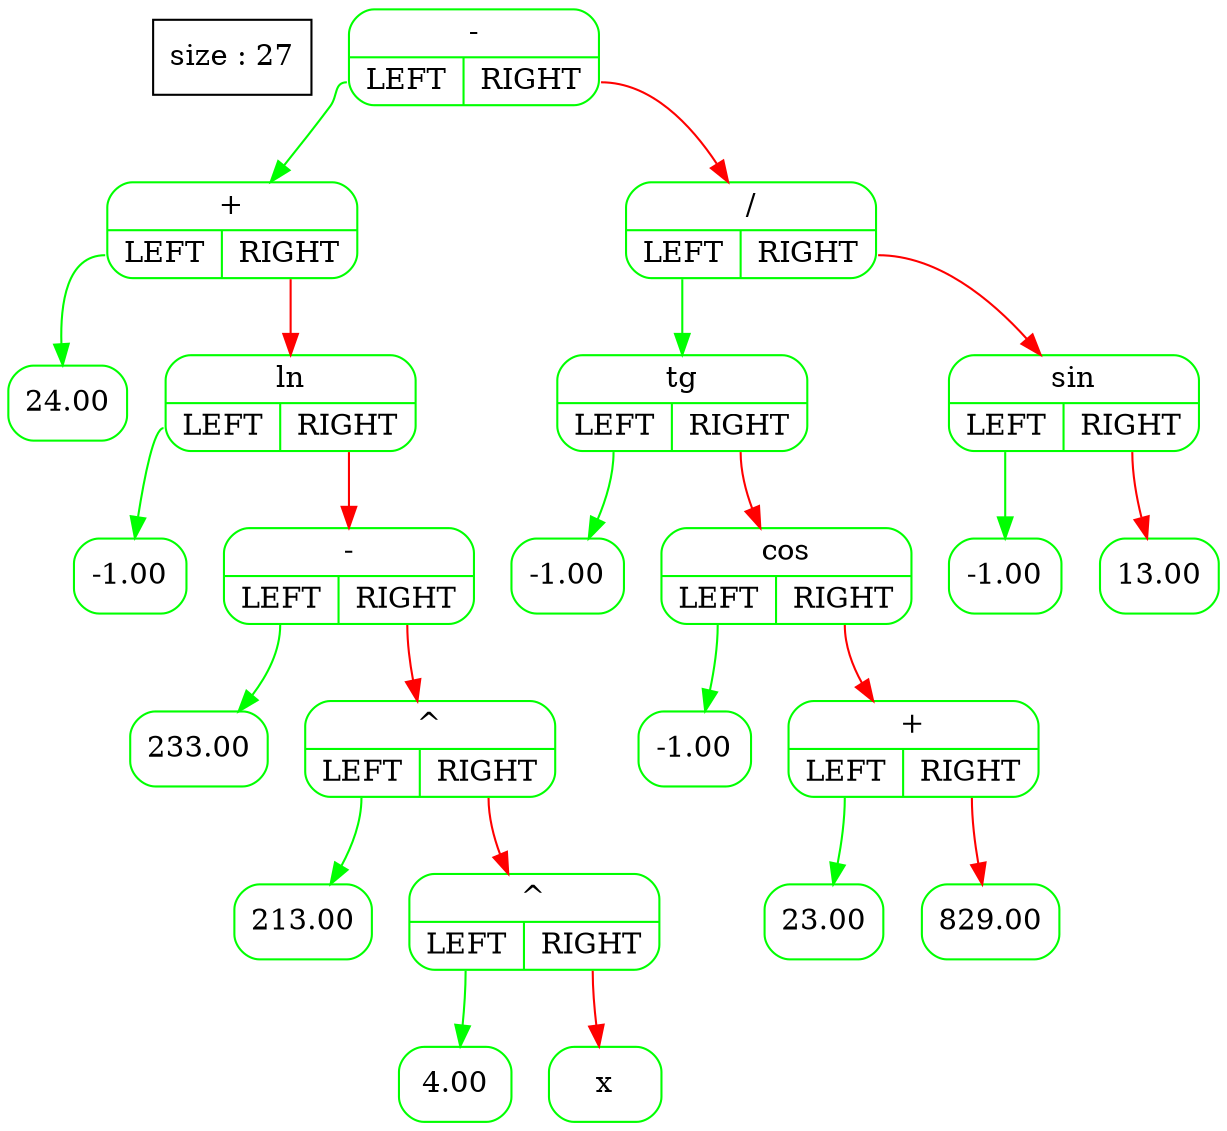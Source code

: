 digraph G {                
  tree [shape=box ; stryle=rounded ; label="size : 27"];                
  edge [color=black];                
  node [shape=record ; style=rounded ; color=green];
14691040 [label="{-|{<YES>LEFT|<NO>RIGHT}}"];
14691800 [label="{+|{<YES>LEFT|<NO>RIGHT}}"];
14685896 [label="{24.00}"];
14691840 [label="{ln|{<YES>LEFT|<NO>RIGHT}}"];
14690400 [label="{-1.00}"];
14691960 [label="{-|{<YES>LEFT|<NO>RIGHT}}"];
14691920 [label="{233.00}"];
14692040 [label="{^|{<YES>LEFT|<NO>RIGHT}}"];
14692000 [label="{213.00}"];
14690832 [label="{^|{<YES>LEFT|<NO>RIGHT}}"];
14692120 [label="{4.00}"];
14685848 [label="{x}"];
14689680 [label="{/|{<YES>LEFT|<NO>RIGHT}}"];
14691080 [label="{tg|{<YES>LEFT|<NO>RIGHT}}"];
14689840 [label="{-1.00}"];
14681264 [label="{cos|{<YES>LEFT|<NO>RIGHT}}"];
14689800 [label="{-1.00}"];
14689560 [label="{+|{<YES>LEFT|<NO>RIGHT}}"];
14690360 [label="{23.00}"];
14689640 [label="{829.00}"];
14689760 [label="{sin|{<YES>LEFT|<NO>RIGHT}}"];
14690240 [label="{-1.00}"];
14690320 [label="{13.00}"];
14691040:<YES> -> 14691800 [color=green];
14691800:<YES> -> 14685896 [color=green];
14691800:<NO> -> 14691840 [color=red];
14691840:<YES> -> 14690400 [color=green];
14691840:<NO> -> 14691960 [color=red];
14691960:<YES> -> 14691920 [color=green];
14691960:<NO> -> 14692040 [color=red];
14692040:<YES> -> 14692000 [color=green];
14692040:<NO> -> 14690832 [color=red];
14690832:<YES> -> 14692120 [color=green];
14690832:<NO> -> 14685848 [color=red];
14691040:<NO> -> 14689680 [color=red];
14689680:<YES> -> 14691080 [color=green];
14691080:<YES> -> 14689840 [color=green];
14691080:<NO> -> 14681264 [color=red];
14681264:<YES> -> 14689800 [color=green];
14681264:<NO> -> 14689560 [color=red];
14689560:<YES> -> 14690360 [color=green];
14689560:<NO> -> 14689640 [color=red];
14689680:<NO> -> 14689760 [color=red];
14689760:<YES> -> 14690240 [color=green];
14689760:<NO> -> 14690320 [color=red];
}